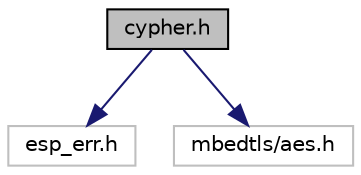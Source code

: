 digraph "cypher.h"
{
 // LATEX_PDF_SIZE
  edge [fontname="Helvetica",fontsize="10",labelfontname="Helvetica",labelfontsize="10"];
  node [fontname="Helvetica",fontsize="10",shape=record];
  Node1 [label="cypher.h",height=0.2,width=0.4,color="black", fillcolor="grey75", style="filled", fontcolor="black",tooltip="File containing the cipher capabilities of the node."];
  Node1 -> Node2 [color="midnightblue",fontsize="10",style="solid",fontname="Helvetica"];
  Node2 [label="esp_err.h",height=0.2,width=0.4,color="grey75", fillcolor="white", style="filled",tooltip=" "];
  Node1 -> Node3 [color="midnightblue",fontsize="10",style="solid",fontname="Helvetica"];
  Node3 [label="mbedtls/aes.h",height=0.2,width=0.4,color="grey75", fillcolor="white", style="filled",tooltip=" "];
}
